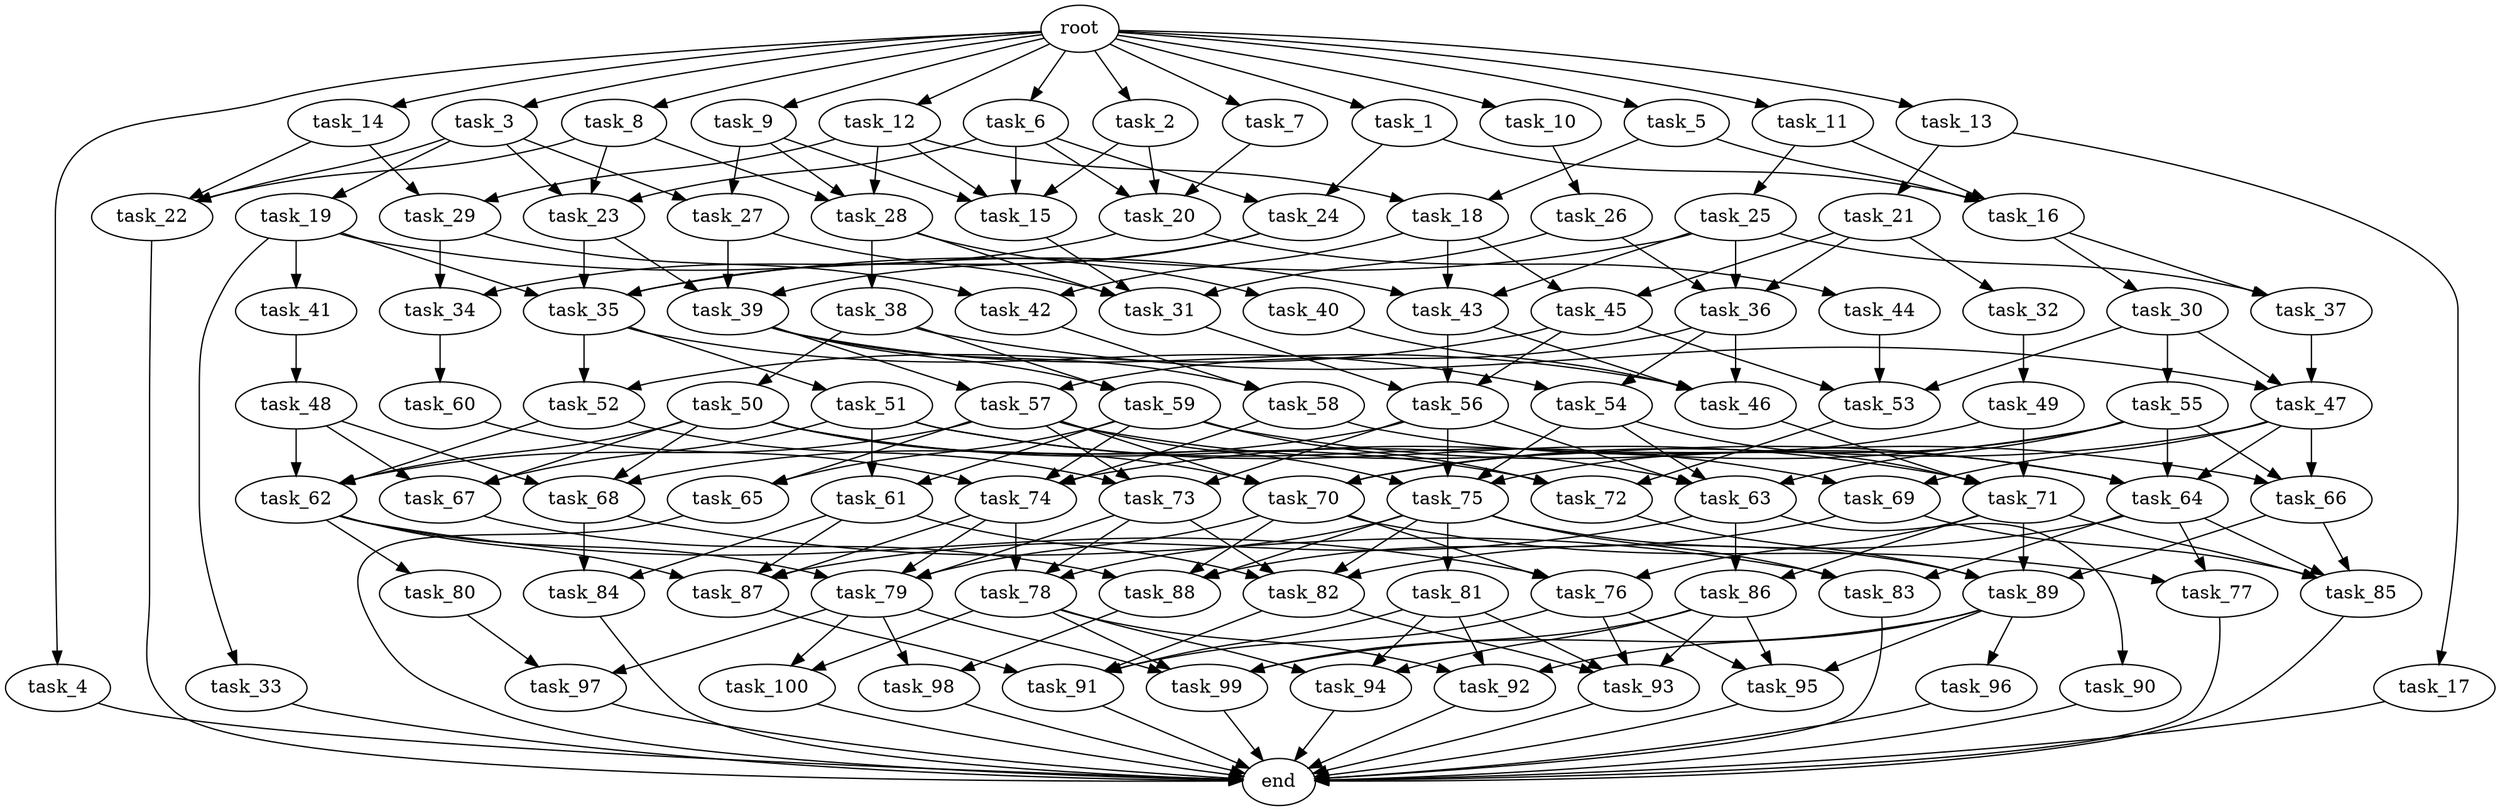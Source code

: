 digraph G {
  task_66 [size="1.742648e+09"];
  task_71 [size="4.161938e+09"];
  task_79 [size="1.253488e+09"];
  task_27 [size="6.589892e+08"];
  task_34 [size="4.095004e+09"];
  task_69 [size="2.373418e+08"];
  task_63 [size="3.423902e+09"];
  task_87 [size="2.443613e+09"];
  task_26 [size="8.216325e+08"];
  task_25 [size="2.312046e+09"];
  task_44 [size="2.290357e+09"];
  task_19 [size="2.361191e+09"];
  task_57 [size="1.315846e+09"];
  task_47 [size="3.986685e+09"];
  task_29 [size="1.399163e+09"];
  task_20 [size="3.843146e+09"];
  task_56 [size="3.277982e+09"];
  task_15 [size="1.747512e+09"];
  task_77 [size="2.627613e+08"];
  task_92 [size="1.650009e+09"];
  task_100 [size="6.162006e+08"];
  task_16 [size="4.133697e+09"];
  task_91 [size="2.773521e+09"];
  task_82 [size="8.300609e+08"];
  task_73 [size="4.043248e+09"];
  task_65 [size="2.930540e+08"];
  task_10 [size="4.495630e+09"];
  task_30 [size="2.616638e+09"];
  task_23 [size="3.520247e+09"];
  task_78 [size="2.925381e+09"];
  task_28 [size="2.121275e+09"];
  task_38 [size="4.108106e+09"];
  task_32 [size="4.738396e+09"];
  task_4 [size="1.554854e+08"];
  task_9 [size="1.006698e+09"];
  task_84 [size="4.538167e+09"];
  task_14 [size="3.163413e+09"];
  end [size="0.000000e+00"];
  task_83 [size="4.456190e+09"];
  task_90 [size="4.995063e+09"];
  task_59 [size="4.048483e+09"];
  task_12 [size="2.127032e+09"];
  task_46 [size="2.844423e+09"];
  task_36 [size="1.508414e+09"];
  task_40 [size="2.610665e+09"];
  task_62 [size="4.133956e+09"];
  task_45 [size="2.011813e+09"];
  task_53 [size="2.562621e+09"];
  task_24 [size="1.096265e+09"];
  task_33 [size="3.427286e+09"];
  task_89 [size="2.437055e+09"];
  task_94 [size="1.492211e+09"];
  task_41 [size="2.871128e+09"];
  task_72 [size="4.805006e+09"];
  task_18 [size="2.435251e+09"];
  task_64 [size="3.531414e+09"];
  task_54 [size="1.714227e+09"];
  task_95 [size="3.116864e+09"];
  task_70 [size="4.324956e+09"];
  task_11 [size="2.968532e+09"];
  task_43 [size="9.069018e+08"];
  task_88 [size="2.206476e+09"];
  task_96 [size="6.321539e+08"];
  task_6 [size="4.847709e+08"];
  task_42 [size="1.518745e+09"];
  task_17 [size="3.106382e+09"];
  task_22 [size="4.909071e+09"];
  task_93 [size="3.532930e+09"];
  task_98 [size="2.483327e+08"];
  task_97 [size="1.331828e+09"];
  task_58 [size="1.393877e+09"];
  task_67 [size="3.389050e+09"];
  root [size="0.000000e+00"];
  task_48 [size="4.087124e+09"];
  task_35 [size="4.528267e+09"];
  task_80 [size="2.672950e+09"];
  task_99 [size="4.605412e+09"];
  task_68 [size="2.033927e+08"];
  task_1 [size="2.380187e+08"];
  task_55 [size="2.966875e+08"];
  task_13 [size="3.273865e+09"];
  task_52 [size="7.122733e+08"];
  task_81 [size="3.221618e+09"];
  task_39 [size="4.928221e+09"];
  task_2 [size="1.569768e+09"];
  task_37 [size="9.919548e+07"];
  task_5 [size="7.762331e+08"];
  task_76 [size="1.593110e+09"];
  task_51 [size="1.370537e+09"];
  task_7 [size="4.811037e+09"];
  task_60 [size="2.002488e+09"];
  task_74 [size="1.846733e+08"];
  task_85 [size="5.626887e+08"];
  task_49 [size="2.372117e+08"];
  task_31 [size="1.134304e+09"];
  task_21 [size="1.745350e+09"];
  task_3 [size="3.526270e+09"];
  task_8 [size="6.295503e+08"];
  task_75 [size="2.383877e+08"];
  task_50 [size="2.291688e+09"];
  task_61 [size="2.634975e+09"];
  task_86 [size="1.758135e+09"];

  task_66 -> task_89 [size="1.161766e+08"];
  task_66 -> task_85 [size="1.161766e+08"];
  task_71 -> task_76 [size="2.080969e+08"];
  task_71 -> task_89 [size="2.080969e+08"];
  task_71 -> task_86 [size="2.080969e+08"];
  task_71 -> task_85 [size="2.080969e+08"];
  task_79 -> task_97 [size="6.267442e+07"];
  task_79 -> task_100 [size="6.267442e+07"];
  task_79 -> task_99 [size="6.267442e+07"];
  task_79 -> task_98 [size="6.267442e+07"];
  task_27 -> task_31 [size="6.589892e+07"];
  task_27 -> task_39 [size="6.589892e+07"];
  task_34 -> task_60 [size="4.095004e+08"];
  task_69 -> task_88 [size="2.373418e+07"];
  task_69 -> task_85 [size="2.373418e+07"];
  task_63 -> task_87 [size="1.711951e+08"];
  task_63 -> task_90 [size="1.711951e+08"];
  task_63 -> task_86 [size="1.711951e+08"];
  task_87 -> task_91 [size="1.221806e+08"];
  task_26 -> task_36 [size="1.643265e+08"];
  task_26 -> task_31 [size="1.643265e+08"];
  task_25 -> task_36 [size="4.624093e+08"];
  task_25 -> task_37 [size="4.624093e+08"];
  task_25 -> task_43 [size="4.624093e+08"];
  task_25 -> task_35 [size="4.624093e+08"];
  task_44 -> task_53 [size="4.580715e+08"];
  task_19 -> task_41 [size="4.722382e+08"];
  task_19 -> task_33 [size="4.722382e+08"];
  task_19 -> task_43 [size="4.722382e+08"];
  task_19 -> task_35 [size="4.722382e+08"];
  task_57 -> task_62 [size="1.315846e+08"];
  task_57 -> task_73 [size="1.315846e+08"];
  task_57 -> task_64 [size="1.315846e+08"];
  task_57 -> task_75 [size="1.315846e+08"];
  task_57 -> task_70 [size="1.315846e+08"];
  task_57 -> task_65 [size="1.315846e+08"];
  task_47 -> task_66 [size="2.657790e+08"];
  task_47 -> task_70 [size="2.657790e+08"];
  task_47 -> task_64 [size="2.657790e+08"];
  task_47 -> task_69 [size="2.657790e+08"];
  task_29 -> task_34 [size="1.399163e+08"];
  task_29 -> task_42 [size="1.399163e+08"];
  task_20 -> task_34 [size="2.562098e+08"];
  task_20 -> task_44 [size="2.562098e+08"];
  task_56 -> task_68 [size="2.185322e+08"];
  task_56 -> task_63 [size="2.185322e+08"];
  task_56 -> task_73 [size="2.185322e+08"];
  task_56 -> task_75 [size="2.185322e+08"];
  task_15 -> task_31 [size="8.737560e+07"];
  task_77 -> end [size="1.000000e-12"];
  task_92 -> end [size="1.000000e-12"];
  task_100 -> end [size="1.000000e-12"];
  task_16 -> task_37 [size="2.755798e+08"];
  task_16 -> task_30 [size="2.755798e+08"];
  task_91 -> end [size="1.000000e-12"];
  task_82 -> task_91 [size="4.150305e+07"];
  task_82 -> task_93 [size="4.150305e+07"];
  task_73 -> task_79 [size="2.695499e+08"];
  task_73 -> task_78 [size="2.695499e+08"];
  task_73 -> task_82 [size="2.695499e+08"];
  task_65 -> end [size="1.000000e-12"];
  task_10 -> task_26 [size="8.991259e+08"];
  task_30 -> task_53 [size="5.233277e+08"];
  task_30 -> task_47 [size="5.233277e+08"];
  task_30 -> task_55 [size="5.233277e+08"];
  task_23 -> task_35 [size="2.346831e+08"];
  task_23 -> task_39 [size="2.346831e+08"];
  task_78 -> task_94 [size="1.950254e+08"];
  task_78 -> task_92 [size="1.950254e+08"];
  task_78 -> task_99 [size="1.950254e+08"];
  task_78 -> task_100 [size="1.950254e+08"];
  task_28 -> task_31 [size="1.414183e+08"];
  task_28 -> task_40 [size="1.414183e+08"];
  task_28 -> task_38 [size="1.414183e+08"];
  task_38 -> task_50 [size="8.216211e+08"];
  task_38 -> task_59 [size="8.216211e+08"];
  task_38 -> task_47 [size="8.216211e+08"];
  task_32 -> task_49 [size="9.476791e+08"];
  task_4 -> end [size="1.000000e-12"];
  task_9 -> task_27 [size="2.013397e+08"];
  task_9 -> task_28 [size="2.013397e+08"];
  task_9 -> task_15 [size="2.013397e+08"];
  task_84 -> end [size="1.000000e-12"];
  task_14 -> task_22 [size="6.326827e+08"];
  task_14 -> task_29 [size="6.326827e+08"];
  task_83 -> end [size="1.000000e-12"];
  task_90 -> end [size="1.000000e-12"];
  task_59 -> task_74 [size="4.048483e+08"];
  task_59 -> task_66 [size="4.048483e+08"];
  task_59 -> task_65 [size="4.048483e+08"];
  task_59 -> task_72 [size="4.048483e+08"];
  task_59 -> task_61 [size="4.048483e+08"];
  task_12 -> task_28 [size="4.254064e+08"];
  task_12 -> task_15 [size="4.254064e+08"];
  task_12 -> task_29 [size="4.254064e+08"];
  task_12 -> task_18 [size="4.254064e+08"];
  task_46 -> task_71 [size="1.422211e+08"];
  task_36 -> task_54 [size="1.005609e+08"];
  task_36 -> task_57 [size="1.005609e+08"];
  task_36 -> task_46 [size="1.005609e+08"];
  task_40 -> task_46 [size="5.221329e+08"];
  task_62 -> task_76 [size="2.066978e+08"];
  task_62 -> task_79 [size="2.066978e+08"];
  task_62 -> task_80 [size="2.066978e+08"];
  task_62 -> task_87 [size="2.066978e+08"];
  task_45 -> task_53 [size="2.011813e+08"];
  task_45 -> task_56 [size="2.011813e+08"];
  task_45 -> task_52 [size="2.011813e+08"];
  task_53 -> task_72 [size="1.708414e+08"];
  task_24 -> task_35 [size="1.096265e+08"];
  task_24 -> task_39 [size="1.096265e+08"];
  task_33 -> end [size="1.000000e-12"];
  task_89 -> task_96 [size="1.218527e+08"];
  task_89 -> task_92 [size="1.218527e+08"];
  task_89 -> task_95 [size="1.218527e+08"];
  task_89 -> task_99 [size="1.218527e+08"];
  task_94 -> end [size="1.000000e-12"];
  task_41 -> task_48 [size="5.742257e+08"];
  task_72 -> task_89 [size="3.203337e+08"];
  task_18 -> task_42 [size="2.435251e+08"];
  task_18 -> task_43 [size="2.435251e+08"];
  task_18 -> task_45 [size="2.435251e+08"];
  task_64 -> task_83 [size="1.765707e+08"];
  task_64 -> task_77 [size="1.765707e+08"];
  task_64 -> task_85 [size="1.765707e+08"];
  task_64 -> task_82 [size="1.765707e+08"];
  task_54 -> task_63 [size="1.714227e+08"];
  task_54 -> task_71 [size="1.714227e+08"];
  task_54 -> task_75 [size="1.714227e+08"];
  task_95 -> end [size="1.000000e-12"];
  task_70 -> task_76 [size="2.162478e+08"];
  task_70 -> task_79 [size="2.162478e+08"];
  task_70 -> task_88 [size="2.162478e+08"];
  task_70 -> task_77 [size="2.162478e+08"];
  task_11 -> task_16 [size="5.937064e+08"];
  task_11 -> task_25 [size="5.937064e+08"];
  task_43 -> task_56 [size="6.046012e+07"];
  task_43 -> task_46 [size="6.046012e+07"];
  task_88 -> task_98 [size="1.103238e+08"];
  task_96 -> end [size="1.000000e-12"];
  task_6 -> task_20 [size="9.695418e+07"];
  task_6 -> task_24 [size="9.695418e+07"];
  task_6 -> task_15 [size="9.695418e+07"];
  task_6 -> task_23 [size="9.695418e+07"];
  task_42 -> task_58 [size="1.518745e+08"];
  task_17 -> end [size="1.000000e-12"];
  task_22 -> end [size="1.000000e-12"];
  task_93 -> end [size="1.000000e-12"];
  task_98 -> end [size="1.000000e-12"];
  task_97 -> end [size="1.000000e-12"];
  task_58 -> task_74 [size="1.393877e+08"];
  task_58 -> task_64 [size="1.393877e+08"];
  task_67 -> task_88 [size="2.259366e+08"];
  root -> task_4 [size="1.000000e-12"];
  root -> task_1 [size="1.000000e-12"];
  root -> task_7 [size="1.000000e-12"];
  root -> task_13 [size="1.000000e-12"];
  root -> task_8 [size="1.000000e-12"];
  root -> task_11 [size="1.000000e-12"];
  root -> task_2 [size="1.000000e-12"];
  root -> task_9 [size="1.000000e-12"];
  root -> task_6 [size="1.000000e-12"];
  root -> task_14 [size="1.000000e-12"];
  root -> task_5 [size="1.000000e-12"];
  root -> task_12 [size="1.000000e-12"];
  root -> task_3 [size="1.000000e-12"];
  root -> task_10 [size="1.000000e-12"];
  task_48 -> task_68 [size="8.174248e+08"];
  task_48 -> task_62 [size="8.174248e+08"];
  task_48 -> task_67 [size="8.174248e+08"];
  task_35 -> task_54 [size="2.264133e+08"];
  task_35 -> task_51 [size="2.264133e+08"];
  task_35 -> task_52 [size="2.264133e+08"];
  task_80 -> task_97 [size="5.345900e+08"];
  task_99 -> end [size="1.000000e-12"];
  task_68 -> task_83 [size="1.355951e+07"];
  task_68 -> task_84 [size="1.355951e+07"];
  task_1 -> task_16 [size="4.760373e+07"];
  task_1 -> task_24 [size="4.760373e+07"];
  task_55 -> task_63 [size="5.933751e+07"];
  task_55 -> task_74 [size="5.933751e+07"];
  task_55 -> task_66 [size="5.933751e+07"];
  task_55 -> task_64 [size="5.933751e+07"];
  task_55 -> task_75 [size="5.933751e+07"];
  task_13 -> task_17 [size="6.547729e+08"];
  task_13 -> task_21 [size="6.547729e+08"];
  task_52 -> task_62 [size="7.122733e+07"];
  task_52 -> task_73 [size="7.122733e+07"];
  task_81 -> task_94 [size="6.443237e+08"];
  task_81 -> task_92 [size="6.443237e+08"];
  task_81 -> task_91 [size="6.443237e+08"];
  task_81 -> task_93 [size="6.443237e+08"];
  task_39 -> task_58 [size="3.285481e+08"];
  task_39 -> task_57 [size="3.285481e+08"];
  task_39 -> task_59 [size="3.285481e+08"];
  task_39 -> task_46 [size="3.285481e+08"];
  task_2 -> task_20 [size="3.139537e+08"];
  task_2 -> task_15 [size="3.139537e+08"];
  task_37 -> task_47 [size="9.919548e+06"];
  task_5 -> task_16 [size="1.552466e+08"];
  task_5 -> task_18 [size="1.552466e+08"];
  task_76 -> task_95 [size="1.062073e+08"];
  task_76 -> task_91 [size="1.062073e+08"];
  task_76 -> task_93 [size="1.062073e+08"];
  task_51 -> task_61 [size="2.741074e+08"];
  task_51 -> task_67 [size="2.741074e+08"];
  task_51 -> task_69 [size="2.741074e+08"];
  task_51 -> task_71 [size="2.741074e+08"];
  task_7 -> task_20 [size="9.622074e+08"];
  task_60 -> task_74 [size="4.004976e+08"];
  task_74 -> task_79 [size="9.233663e+06"];
  task_74 -> task_87 [size="9.233663e+06"];
  task_74 -> task_78 [size="9.233663e+06"];
  task_85 -> end [size="1.000000e-12"];
  task_49 -> task_70 [size="4.744234e+07"];
  task_49 -> task_71 [size="4.744234e+07"];
  task_31 -> task_56 [size="5.671519e+07"];
  task_21 -> task_36 [size="3.490700e+08"];
  task_21 -> task_32 [size="3.490700e+08"];
  task_21 -> task_45 [size="3.490700e+08"];
  task_3 -> task_19 [size="7.052540e+08"];
  task_3 -> task_27 [size="7.052540e+08"];
  task_3 -> task_22 [size="7.052540e+08"];
  task_3 -> task_23 [size="7.052540e+08"];
  task_8 -> task_28 [size="1.259101e+08"];
  task_8 -> task_22 [size="1.259101e+08"];
  task_8 -> task_23 [size="1.259101e+08"];
  task_75 -> task_88 [size="1.191939e+07"];
  task_75 -> task_89 [size="1.191939e+07"];
  task_75 -> task_83 [size="1.191939e+07"];
  task_75 -> task_78 [size="1.191939e+07"];
  task_75 -> task_82 [size="1.191939e+07"];
  task_75 -> task_81 [size="1.191939e+07"];
  task_50 -> task_68 [size="4.583376e+08"];
  task_50 -> task_62 [size="4.583376e+08"];
  task_50 -> task_67 [size="4.583376e+08"];
  task_50 -> task_63 [size="4.583376e+08"];
  task_50 -> task_70 [size="4.583376e+08"];
  task_50 -> task_72 [size="4.583376e+08"];
  task_61 -> task_87 [size="2.634975e+08"];
  task_61 -> task_84 [size="2.634975e+08"];
  task_61 -> task_82 [size="2.634975e+08"];
  task_86 -> task_94 [size="1.758135e+08"];
  task_86 -> task_99 [size="1.758135e+08"];
  task_86 -> task_95 [size="1.758135e+08"];
  task_86 -> task_93 [size="1.758135e+08"];
}
